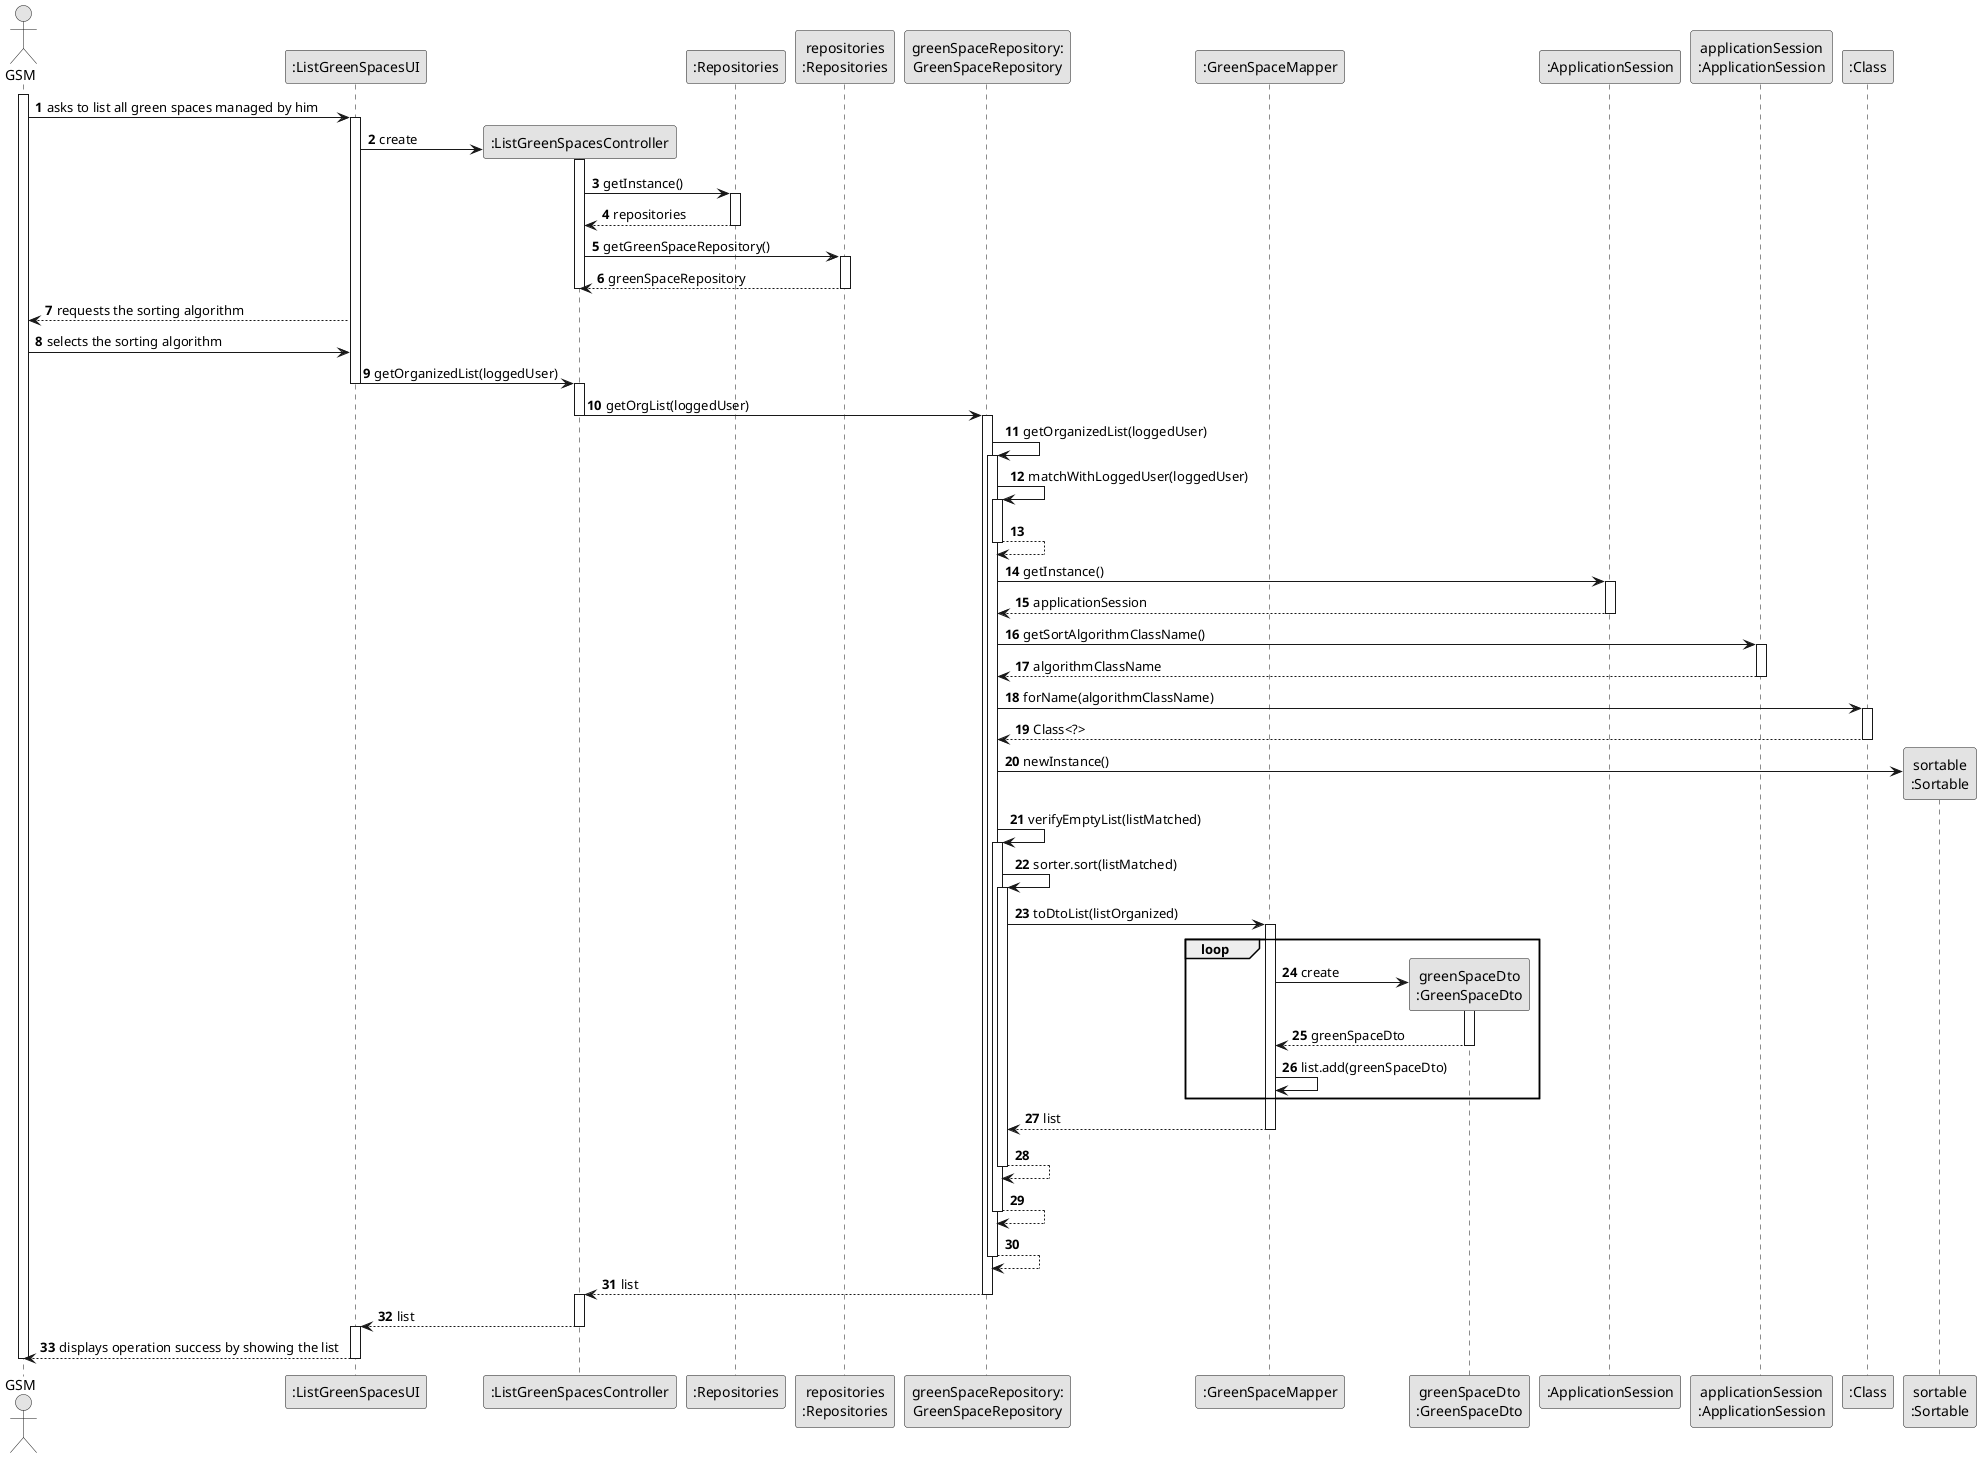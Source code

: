 
@startuml
skinparam monochrome true
skinparam packageStyle rectangle
skinparam shadowing false

''title System Sequence Diagram (SSD) - US006

autonumber

actor "GSM" as GSM
participant ":ListGreenSpacesUI" as UI
participant ":ListGreenSpacesController" as CTRL
participant ":Repositories" as RepositorySingleton
participant "repositories\n:Repositories" as PLAT
participant "greenSpaceRepository:\nGreenSpaceRepository" as GreenSpaceRepo
participant ":GreenSpaceMapper" as mapper
participant "greenSpaceDto\n:GreenSpaceDto" as dto
participant ":ApplicationSession" as ApplicationSession
participant "applicationSession\n:ApplicationSession" as applicationSession
participant ":Class" as Class
participant "sortable\n:Sortable" as SortAlgorithms

activate GSM
GSM -> UI : asks to list all green spaces managed by him
activate UI
UI -> CTRL** : create
activate CTRL
CTRL -> RepositorySingleton : getInstance()
activate RepositorySingleton
RepositorySingleton --> CTRL : repositories
deactivate RepositorySingleton
CTRL -> PLAT : getGreenSpaceRepository()
activate PLAT
PLAT -->  CTRL: greenSpaceRepository
deactivate CTRL

deactivate PLAT
UI --> GSM : requests the sorting algorithm
GSM -> UI : selects the sorting algorithm
UI -> CTRL : getOrganizedList(loggedUser)
deactivate UI
activate CTRL


CTRL -> GreenSpaceRepo : getOrgList(loggedUser)
deactivate CTRL

activate GreenSpaceRepo
GreenSpaceRepo -> GreenSpaceRepo : getOrganizedList(loggedUser)
activate GreenSpaceRepo
GreenSpaceRepo -> GreenSpaceRepo : matchWithLoggedUser(loggedUser)
activate GreenSpaceRepo
GreenSpaceRepo --> GreenSpaceRepo
deactivate GreenSpaceRepo

GreenSpaceRepo -> ApplicationSession : getInstance()
activate ApplicationSession
ApplicationSession --> GreenSpaceRepo : applicationSession
deactivate ApplicationSession
GreenSpaceRepo -> applicationSession : getSortAlgorithmClassName()
activate applicationSession
applicationSession --> GreenSpaceRepo : algorithmClassName
deactivate applicationSession

GreenSpaceRepo -> Class : forName(algorithmClassName)
activate Class
Class --> GreenSpaceRepo : Class<?>
deactivate Class

GreenSpaceRepo -> SortAlgorithms** : newInstance()


GreenSpaceRepo -> GreenSpaceRepo : verifyEmptyList(listMatched)
activate GreenSpaceRepo

GreenSpaceRepo -> GreenSpaceRepo : sorter.sort(listMatched)
activate GreenSpaceRepo
GreenSpaceRepo -> mapper : toDtoList(listOrganized)
activate mapper

loop
mapper -> dto** : create
activate dto
dto --> mapper : greenSpaceDto
deactivate dto
mapper -> mapper : list.add(greenSpaceDto)
end loop

mapper --> GreenSpaceRepo : list
deactivate mapper
GreenSpaceRepo --> GreenSpaceRepo
deactivate GreenSpaceRepo
GreenSpaceRepo --> GreenSpaceRepo
deactivate GreenSpaceRepo
GreenSpaceRepo --> GreenSpaceRepo
deactivate GreenSpaceRepo

GreenSpaceRepo --> CTRL:list
deactivate GreenSpaceRepo
activate CTRL
CTRL --> UI : list

deactivate CTRL
activate UI
UI --> GSM : displays operation success by showing the list
deactivate UI
deactivate GSM

@enduml
